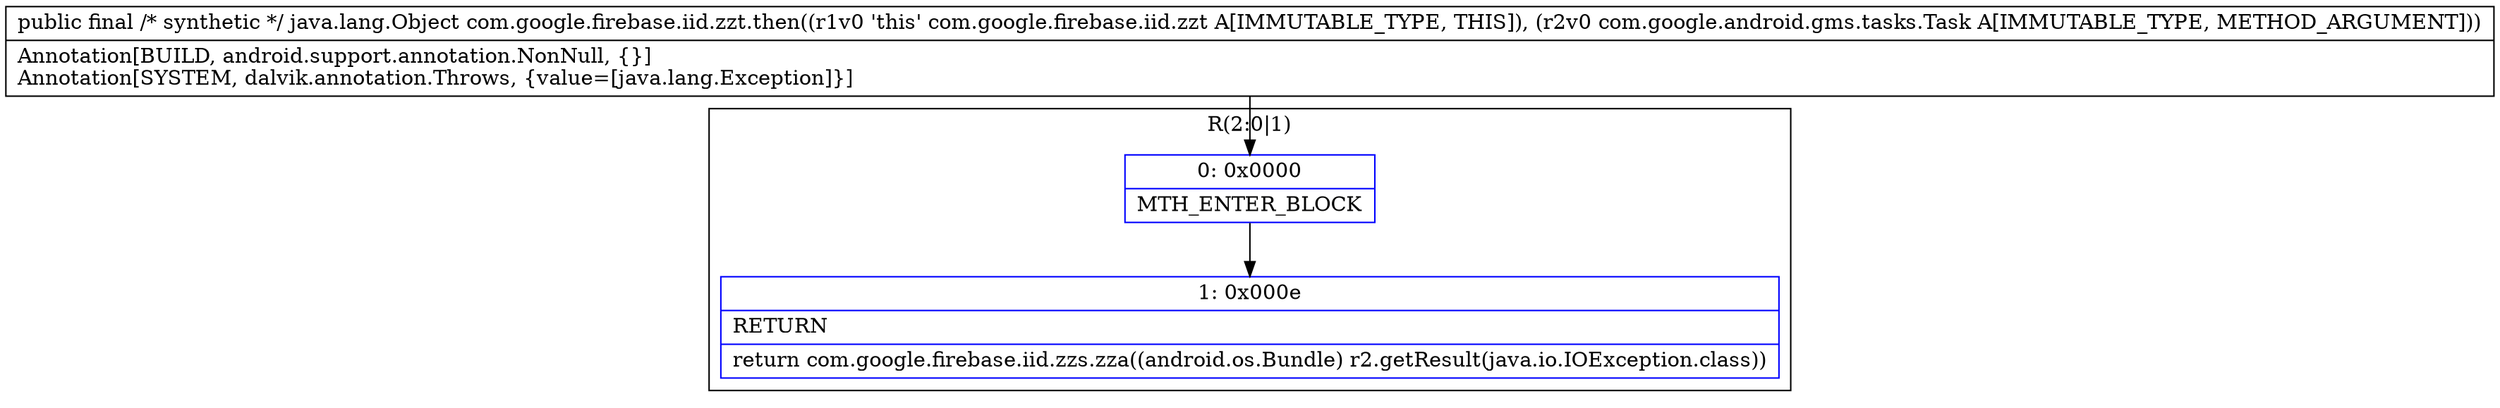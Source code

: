 digraph "CFG forcom.google.firebase.iid.zzt.then(Lcom\/google\/android\/gms\/tasks\/Task;)Ljava\/lang\/Object;" {
subgraph cluster_Region_1359066239 {
label = "R(2:0|1)";
node [shape=record,color=blue];
Node_0 [shape=record,label="{0\:\ 0x0000|MTH_ENTER_BLOCK\l}"];
Node_1 [shape=record,label="{1\:\ 0x000e|RETURN\l|return com.google.firebase.iid.zzs.zza((android.os.Bundle) r2.getResult(java.io.IOException.class))\l}"];
}
MethodNode[shape=record,label="{public final \/* synthetic *\/ java.lang.Object com.google.firebase.iid.zzt.then((r1v0 'this' com.google.firebase.iid.zzt A[IMMUTABLE_TYPE, THIS]), (r2v0 com.google.android.gms.tasks.Task A[IMMUTABLE_TYPE, METHOD_ARGUMENT]))  | Annotation[BUILD, android.support.annotation.NonNull, \{\}]\lAnnotation[SYSTEM, dalvik.annotation.Throws, \{value=[java.lang.Exception]\}]\l}"];
MethodNode -> Node_0;
Node_0 -> Node_1;
}

